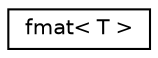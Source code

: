 digraph "Graphical Class Hierarchy"
{
 // LATEX_PDF_SIZE
  edge [fontname="Helvetica",fontsize="10",labelfontname="Helvetica",labelfontsize="10"];
  node [fontname="Helvetica",fontsize="10",shape=record];
  rankdir="LR";
  Node0 [label="fmat\< T \>",height=0.2,width=0.4,color="black", fillcolor="white", style="filled",URL="$classfmat.html",tooltip="Template class for matrix operations."];
}
